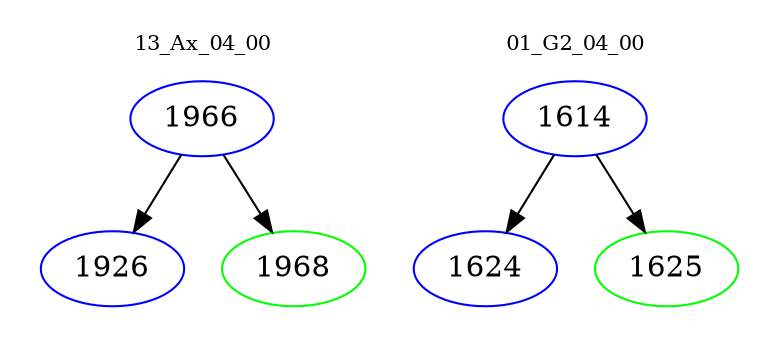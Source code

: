 digraph{
subgraph cluster_0 {
color = white
label = "13_Ax_04_00";
fontsize=10;
T0_1966 [label="1966", color="blue"]
T0_1966 -> T0_1926 [color="black"]
T0_1926 [label="1926", color="blue"]
T0_1966 -> T0_1968 [color="black"]
T0_1968 [label="1968", color="green"]
}
subgraph cluster_1 {
color = white
label = "01_G2_04_00";
fontsize=10;
T1_1614 [label="1614", color="blue"]
T1_1614 -> T1_1624 [color="black"]
T1_1624 [label="1624", color="blue"]
T1_1614 -> T1_1625 [color="black"]
T1_1625 [label="1625", color="green"]
}
}
